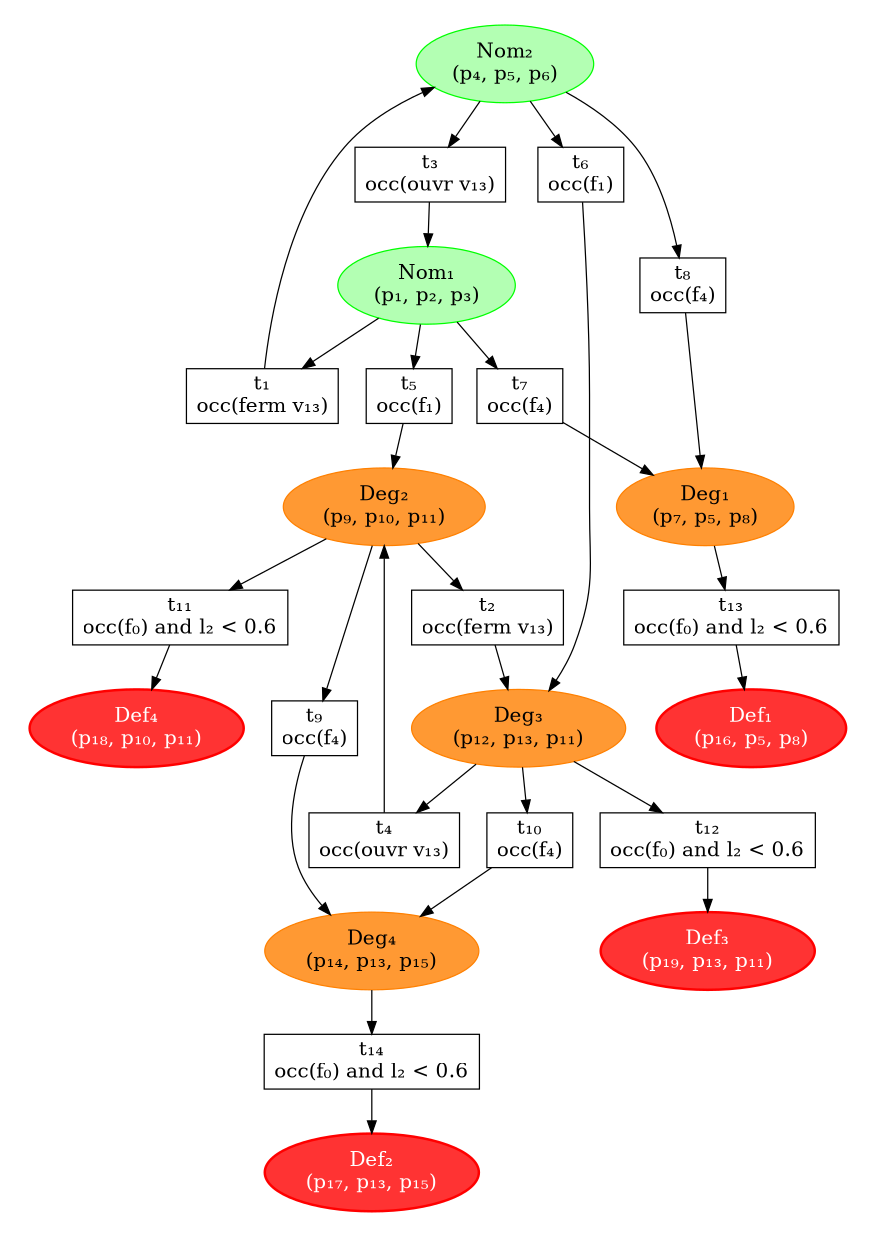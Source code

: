 digraph {
  ratio=fill;
  size="5.83,8.27!";
 node [fontsize=16];
  node [label="N", fillcolor="#FFFFFF", fontcolor="#000000", style=filled];
  edge [style="solid"];
  graph [splines="true", overlap="false"];
  subgraph cluster_140110522963672 {
    graph [
      style="invis"
    ];
    node_0
      [
        color="#ff8000"
        fillcolor="#ff9933"
        label="Deg₁\n(p₇, p₅, p₈)"
        shape="ellipse"
      ];
    node_2
      [
        color="#ff8000"
        fillcolor="#ff9933"
        label="Deg₃\n(p₁₂, p₁₃, p₁₁)"
        shape="ellipse"
      ];
    node_21
      [
        color="#ff8000"
        fillcolor="#ff9933"
        label="Deg₂\n(p₉, p₁₀, p₁₁)"
        shape="ellipse"
      ];
    node_13
      [
        style="filled, bold"
        fontcolor="#ffffff"
        fillcolor="#ff3333"
        shape="ellipse"
        color="#ff0000"
        label="Def₁\n(p₁₆, p₅, p₈)"
      ];
    node_10
      [
        label="t₃
occ(ouvr v₁₃)"
        shape="rectangle"
      ];
    node_3
      [
        label="t₂
occ(ferm v₁₃)"
        shape="rectangle"
      ];
    node_11
      [
        label="t₁
occ(ferm v₁₃)"
        shape="rectangle"
      ];
    node_12
      [
        label="t₁₄
occ(f₀) and l₂ < 0.6"
        shape="rectangle"
      ];
    node_8
      [
        label="t₈
occ(f₄)"
        shape="rectangle"
      ];
    node_6
      [
        color="#00ff00"
        fillcolor="#b3ffb3"
        label="Nom₂\n(p₄, p₅, p₆)"
        shape="ellipse"
      ];
    node_20
      [
        label="t₁₃
occ(f₀) and l₂ < 0.6"
        shape="rectangle"
      ];
    node_16
      [
        style="filled, bold"
        fontcolor="#ffffff"
        fillcolor="#ff3333"
        shape="ellipse"
        color="#ff0000"
        label="Def₃\n(p₁₉, p₁₃, p₁₁)"
      ];
    node_22
      [
        label="t₁₁
occ(f₀) and l₂ < 0.6"
        shape="rectangle"
      ];
    node_1
      [
        color="#00ff00"
        fillcolor="#b3ffb3"
        label="Nom₁\n(p₁, p₂, p₃)"
        shape="ellipse"
      ];
    node_14
      [
        label="t₁₀
occ(f₄)"
        shape="rectangle"
      ];
    node_7
      [
        label="t₆
occ(f₁)"
        shape="rectangle"
      ];
    node_15
      [
        style="filled, bold"
        fontcolor="#ffffff"
        fillcolor="#ff3333"
        shape="ellipse"
        color="#ff0000"
        label="Def₄\n(p₁₈, p₁₀, p₁₁)"
      ];
    node_9
      [
        color="#ff8000"
        fillcolor="#ff9933"
        label="Deg₄\n(p₁₄, p₁₃, p₁₅)"
        shape="ellipse"
      ];
    node_5
      [
        label="t₄
occ(ouvr v₁₃)"
        shape="rectangle"
      ];
    node_23
      [
        label="t₇
occ(f₄)"
        shape="rectangle"
      ];
    node_17
      [
        label="t₁₂
occ(f₀) and l₂ < 0.6"
        shape="rectangle"
      ];
    node_4
      [
        label="t₉
occ(f₄)"
        shape="rectangle"
      ];
    node_18
      [
        style="filled, bold"
        fontcolor="#ffffff"
        fillcolor="#ff3333"
        shape="ellipse"
        color="#ff0000"
        label="Def₂\n(p₁₇, p₁₃, p₁₅)"
      ];
    node_19
      [
        label="t₅
occ(f₁)"
        shape="rectangle"
      ];
    node_11 -> node_6
      [
        arrowhead="normal"
        label=""
      ];
    node_9 -> node_12
      [
        arrowhead="normal"
        label=""
      ];
    node_1 -> node_11
      [
        arrowhead="normal"
        label=""
      ];
    node_10 -> node_1
      [
        arrowhead="normal"
        label=""
      ];
    node_8 -> node_0
      [
        arrowhead="normal"
        label=""
      ];
    node_22 -> node_15
      [
        arrowhead="normal"
        label=""
      ];
    node_12 -> node_18
      [
        arrowhead="normal"
        label=""
      ];
    node_20 -> node_13
      [
        arrowhead="normal"
        label=""
      ];
    node_6 -> node_8
      [
        arrowhead="normal"
        label=""
      ];
    node_1 -> node_19
      [
        arrowhead="normal"
        label=""
      ];
    node_6 -> node_10
      [
        arrowhead="normal"
        label=""
      ];
    node_21 -> node_3
      [
        arrowhead="normal"
        label=""
      ];
    node_6 -> node_7
      [
        arrowhead="normal"
        label=""
      ];
    node_19 -> node_21
      [
        arrowhead="normal"
        label=""
      ];
    node_14 -> node_9
      [
        arrowhead="normal"
        label=""
      ];
    node_21 -> node_22
      [
        arrowhead="normal"
        label=""
      ];
    node_1 -> node_23
      [
        arrowhead="normal"
        label=""
      ];
    node_3 -> node_2
      [
        arrowhead="normal"
        label=""
      ];
    node_0 -> node_20
      [
        arrowhead="normal"
        label=""
      ];
    node_21 -> node_4
      [
        arrowhead="normal"
        label=""
      ];
    node_2 -> node_17
      [
        arrowhead="normal"
        label=""
      ];
    node_17 -> node_16
      [
        arrowhead="normal"
        label=""
      ];
    node_4 -> node_9
      [
        arrowhead="normal"
        label=""
      ];
    node_2 -> node_5
      [
        arrowhead="normal"
        label=""
      ];
    node_5 -> node_21
      [
        arrowhead="normal"
        label=""
      ];
    node_7 -> node_2
      [
        arrowhead="normal"
        label=""
      ];
    node_23 -> node_0
      [
        arrowhead="normal"
        label=""
      ];
    node_2 -> node_14
      [
        arrowhead="normal"
        label=""
      ];
  }
}